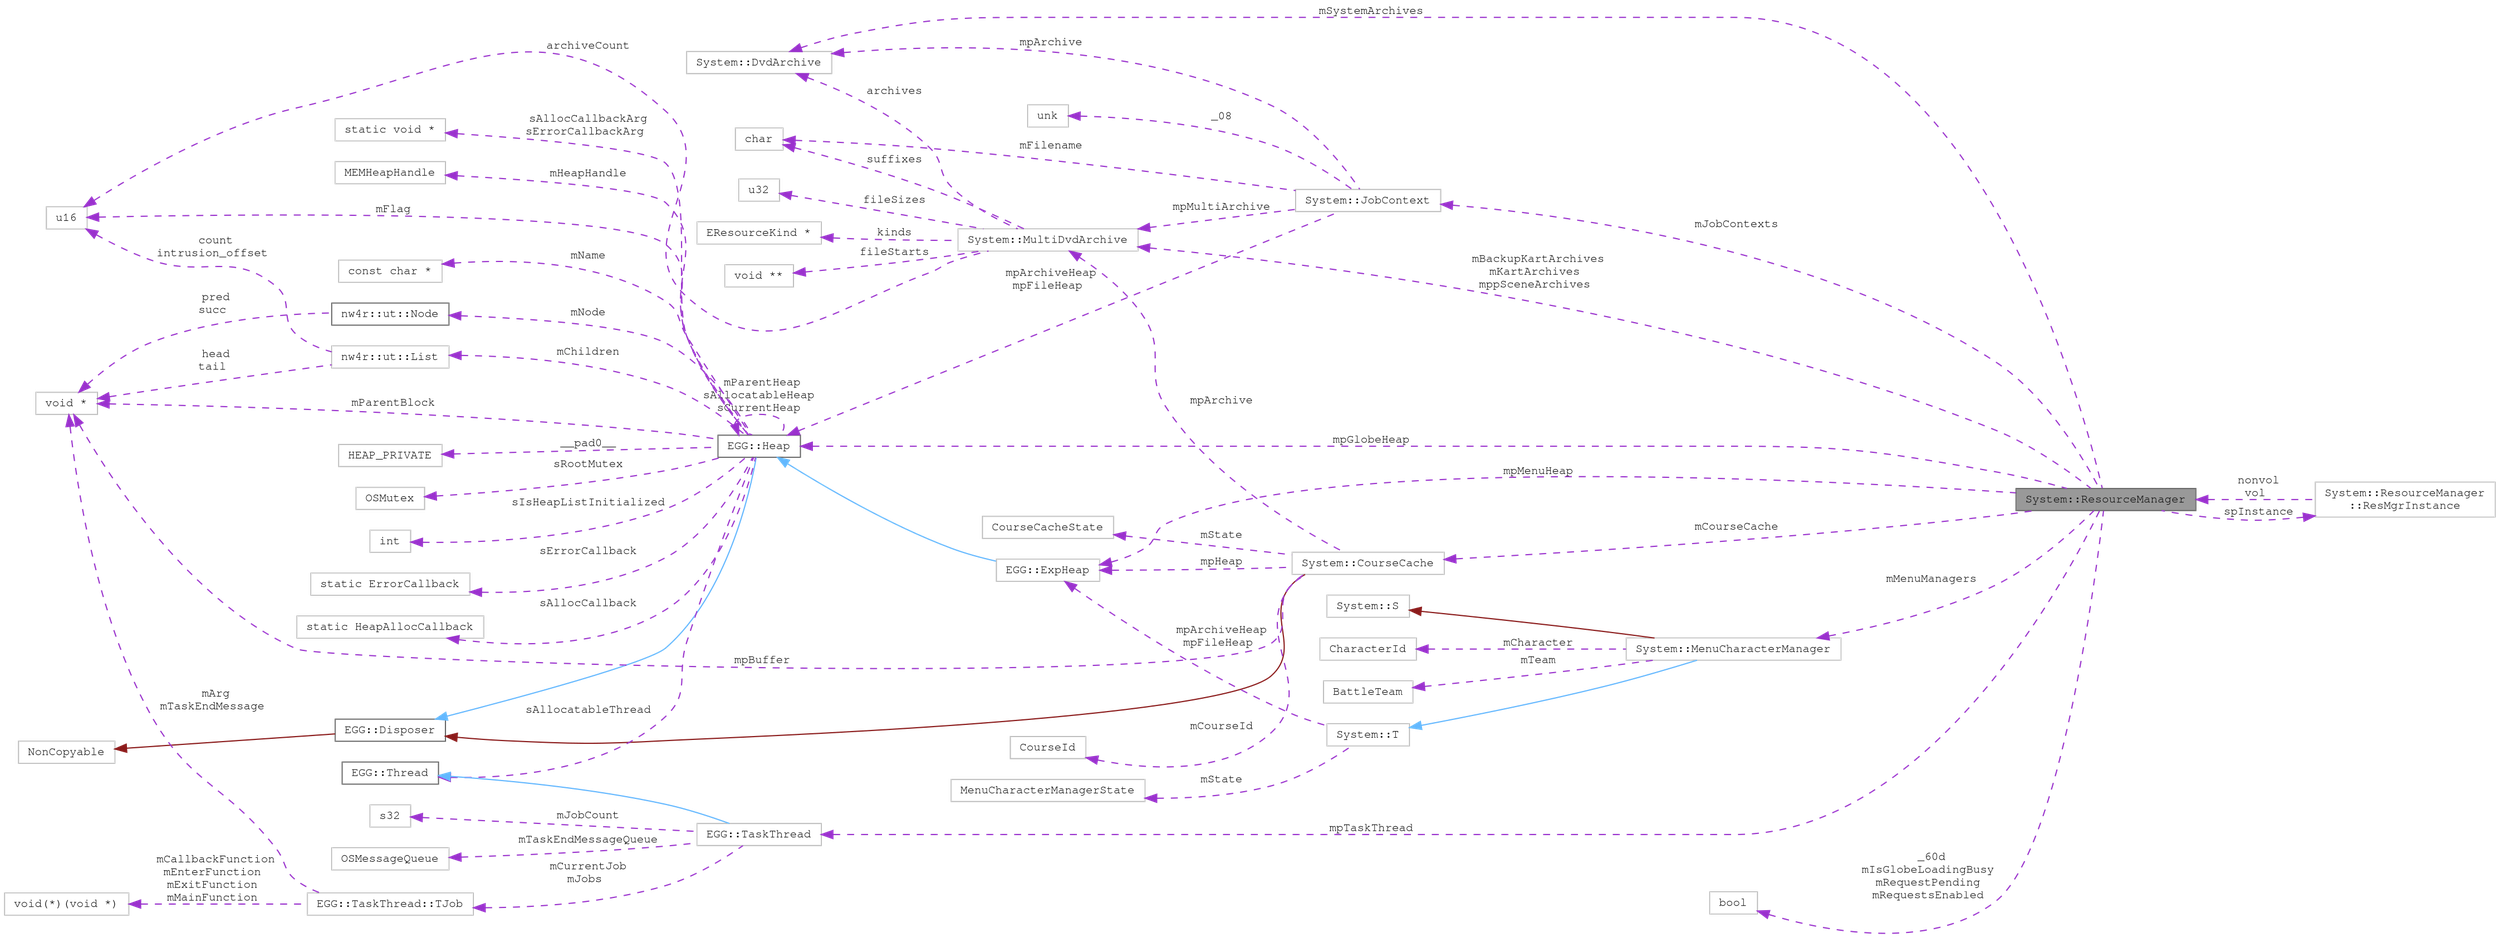 digraph "System::ResourceManager"
{
 // LATEX_PDF_SIZE
  bgcolor="transparent";
  edge [fontname=FreeMono,fontsize=10,labelfontname=FreeMono,labelfontsize=10];
  node [fontname=FreeMono,fontsize=10,shape=box,height=0.2,width=0.4];
  rankdir="LR";
  Node1 [label="System::ResourceManager",height=0.2,width=0.4,color="gray40", fillcolor="grey60", style="filled", fontcolor="black",tooltip=" "];
  Node2 -> Node1 [dir="back",color="darkorchid3",style="dashed",label=" spInstance" ];
  Node2 [label="System::ResourceManager\l::ResMgrInstance",height=0.2,width=0.4,color="grey75", fillcolor="white", style="filled",URL="$class_system_1_1_resource_manager.html#union_system_1_1_resource_manager_1_1_res_mgr_instance",tooltip=" "];
  Node1 -> Node2 [dir="back",color="darkorchid3",style="dashed",label=" nonvol\nvol" ];
  Node3 -> Node1 [dir="back",color="darkorchid3",style="dashed",label=" mBackupKartArchives\nmKartArchives\nmppSceneArchives" ];
  Node3 [label="System::MultiDvdArchive",height=0.2,width=0.4,color="grey75", fillcolor="white", style="filled",URL="$class_system_1_1_multi_dvd_archive.html",tooltip=" "];
  Node4 -> Node3 [dir="back",color="darkorchid3",style="dashed",label=" archives" ];
  Node4 [label="System::DvdArchive",height=0.2,width=0.4,color="grey75", fillcolor="white", style="filled",URL="$class_system_1_1_dvd_archive.html",tooltip=" "];
  Node5 -> Node3 [dir="back",color="darkorchid3",style="dashed",label=" archiveCount" ];
  Node5 [label="u16",height=0.2,width=0.4,color="grey75", fillcolor="white", style="filled",URL="$classu16.html",tooltip=" "];
  Node6 -> Node3 [dir="back",color="darkorchid3",style="dashed",label=" fileSizes" ];
  Node6 [label="u32",height=0.2,width=0.4,color="grey75", fillcolor="white", style="filled",tooltip=" "];
  Node7 -> Node3 [dir="back",color="darkorchid3",style="dashed",label=" suffixes" ];
  Node7 [label="char",height=0.2,width=0.4,color="grey75", fillcolor="white", style="filled",tooltip=" "];
  Node8 -> Node3 [dir="back",color="darkorchid3",style="dashed",label=" fileStarts" ];
  Node8 [label="void **",height=0.2,width=0.4,color="grey75", fillcolor="white", style="filled",tooltip=" "];
  Node9 -> Node3 [dir="back",color="darkorchid3",style="dashed",label=" kinds" ];
  Node9 [label="EResourceKind *",height=0.2,width=0.4,color="grey75", fillcolor="white", style="filled",tooltip=" "];
  Node4 -> Node1 [dir="back",color="darkorchid3",style="dashed",label=" mSystemArchives" ];
  Node10 -> Node1 [dir="back",color="darkorchid3",style="dashed",label=" mJobContexts" ];
  Node10 [label="System::JobContext",height=0.2,width=0.4,color="grey75", fillcolor="white", style="filled",URL="$struct_system_1_1_job_context.html",tooltip=" "];
  Node3 -> Node10 [dir="back",color="darkorchid3",style="dashed",label=" mpMultiArchive" ];
  Node4 -> Node10 [dir="back",color="darkorchid3",style="dashed",label=" mpArchive" ];
  Node11 -> Node10 [dir="back",color="darkorchid3",style="dashed",label=" _08" ];
  Node11 [label="unk",height=0.2,width=0.4,color="grey75", fillcolor="white", style="filled",tooltip=" "];
  Node7 -> Node10 [dir="back",color="darkorchid3",style="dashed",label=" mFilename" ];
  Node12 -> Node10 [dir="back",color="darkorchid3",style="dashed",label=" mpArchiveHeap\nmpFileHeap" ];
  Node12 [label="EGG::Heap",height=0.2,width=0.4,color="gray40", fillcolor="white", style="filled",URL="$class_e_g_g_1_1_heap.html",tooltip="Base Heap class."];
  Node13 -> Node12 [dir="back",color="steelblue1",style="solid"];
  Node13 [label="EGG::Disposer",height=0.2,width=0.4,color="gray40", fillcolor="white", style="filled",URL="$class_e_g_g_1_1_disposer.html",tooltip="Base class for garbage-collected objects."];
  Node14 -> Node13 [dir="back",color="firebrick4",style="solid"];
  Node14 [label="NonCopyable",height=0.2,width=0.4,color="grey75", fillcolor="white", style="filled",URL="$class_non_copyable.html",tooltip=" "];
  Node15 -> Node12 [dir="back",color="darkorchid3",style="dashed",label=" __pad0__" ];
  Node15 [label="HEAP_PRIVATE",height=0.2,width=0.4,color="grey75", fillcolor="white", style="filled",tooltip=" "];
  Node16 -> Node12 [dir="back",color="darkorchid3",style="dashed",label=" sRootMutex" ];
  Node16 [label="OSMutex",height=0.2,width=0.4,color="grey75", fillcolor="white", style="filled",tooltip=" "];
  Node12 -> Node12 [dir="back",color="darkorchid3",style="dashed",label=" mParentHeap\nsAllocatableHeap\nsCurrentHeap" ];
  Node17 -> Node12 [dir="back",color="darkorchid3",style="dashed",label=" sIsHeapListInitialized" ];
  Node17 [label="int",height=0.2,width=0.4,color="grey75", fillcolor="white", style="filled",tooltip=" "];
  Node18 -> Node12 [dir="back",color="darkorchid3",style="dashed",label=" sErrorCallback" ];
  Node18 [label="static ErrorCallback",height=0.2,width=0.4,color="grey75", fillcolor="white", style="filled",tooltip=" "];
  Node19 -> Node12 [dir="back",color="darkorchid3",style="dashed",label=" sAllocCallback" ];
  Node19 [label="static HeapAllocCallback",height=0.2,width=0.4,color="grey75", fillcolor="white", style="filled",tooltip=" "];
  Node20 -> Node12 [dir="back",color="darkorchid3",style="dashed",label=" sAllocCallbackArg\nsErrorCallbackArg" ];
  Node20 [label="static void *",height=0.2,width=0.4,color="grey75", fillcolor="white", style="filled",tooltip=" "];
  Node21 -> Node12 [dir="back",color="darkorchid3",style="dashed",label=" sAllocatableThread" ];
  Node21 [label="EGG::Thread",height=0.2,width=0.4,color="gray40", fillcolor="white", style="filled",URL="$class_e_g_g_1_1_thread.html",tooltip="Wrapper for OSThread."];
  Node22 -> Node12 [dir="back",color="darkorchid3",style="dashed",label=" mHeapHandle" ];
  Node22 [label="MEMHeapHandle",height=0.2,width=0.4,color="grey75", fillcolor="white", style="filled",tooltip=" "];
  Node23 -> Node12 [dir="back",color="darkorchid3",style="dashed",label=" mParentBlock" ];
  Node23 [label="void *",height=0.2,width=0.4,color="grey75", fillcolor="white", style="filled",tooltip=" "];
  Node5 -> Node12 [dir="back",color="darkorchid3",style="dashed",label=" mFlag" ];
  Node24 -> Node12 [dir="back",color="darkorchid3",style="dashed",label=" mNode" ];
  Node24 [label="nw4r::ut::Node",height=0.2,width=0.4,color="gray40", fillcolor="white", style="filled",URL="$structnw4r_1_1ut_1_1_node.html",tooltip="Bidirectional list node."];
  Node23 -> Node24 [dir="back",color="darkorchid3",style="dashed",label=" pred\nsucc" ];
  Node25 -> Node12 [dir="back",color="darkorchid3",style="dashed",label=" mChildren" ];
  Node25 [label="nw4r::ut::List",height=0.2,width=0.4,color="grey75", fillcolor="white", style="filled",URL="$structnw4r_1_1ut_1_1_list.html",tooltip=" "];
  Node23 -> Node25 [dir="back",color="darkorchid3",style="dashed",label=" head\ntail" ];
  Node5 -> Node25 [dir="back",color="darkorchid3",style="dashed",label=" count\nintrusion_offset" ];
  Node26 -> Node12 [dir="back",color="darkorchid3",style="dashed",label=" mName" ];
  Node26 [label="const char *",height=0.2,width=0.4,color="grey75", fillcolor="white", style="filled",tooltip=" "];
  Node27 -> Node1 [dir="back",color="darkorchid3",style="dashed",label=" mpTaskThread" ];
  Node27 [label="EGG::TaskThread",height=0.2,width=0.4,color="grey75", fillcolor="white", style="filled",URL="$class_e_g_g_1_1_task_thread.html",tooltip=" "];
  Node21 -> Node27 [dir="back",color="steelblue1",style="solid"];
  Node28 -> Node27 [dir="back",color="darkorchid3",style="dashed",label=" mCurrentJob\nmJobs" ];
  Node28 [label="EGG::TaskThread::TJob",height=0.2,width=0.4,color="grey75", fillcolor="white", style="filled",URL="$struct_e_g_g_1_1_task_thread_1_1_t_job.html",tooltip=" "];
  Node29 -> Node28 [dir="back",color="darkorchid3",style="dashed",label=" mCallbackFunction\nmEnterFunction\nmExitFunction\nmMainFunction" ];
  Node29 [label="void(*)(void *)",height=0.2,width=0.4,color="grey75", fillcolor="white", style="filled",tooltip=" "];
  Node23 -> Node28 [dir="back",color="darkorchid3",style="dashed",label=" mArg\nmTaskEndMessage" ];
  Node30 -> Node27 [dir="back",color="darkorchid3",style="dashed",label=" mJobCount" ];
  Node30 [label="s32",height=0.2,width=0.4,color="grey75", fillcolor="white", style="filled",tooltip=" "];
  Node31 -> Node27 [dir="back",color="darkorchid3",style="dashed",label=" mTaskEndMessageQueue" ];
  Node31 [label="OSMessageQueue",height=0.2,width=0.4,color="grey75", fillcolor="white", style="filled",tooltip=" "];
  Node32 -> Node1 [dir="back",color="darkorchid3",style="dashed",label=" mCourseCache" ];
  Node32 [label="System::CourseCache",height=0.2,width=0.4,color="grey75", fillcolor="white", style="filled",URL="$class_system_1_1_course_cache.html",tooltip=" "];
  Node13 -> Node32 [dir="back",color="firebrick4",style="solid"];
  Node23 -> Node32 [dir="back",color="darkorchid3",style="dashed",label=" mpBuffer" ];
  Node33 -> Node32 [dir="back",color="darkorchid3",style="dashed",label=" mpHeap" ];
  Node33 [label="EGG::ExpHeap",height=0.2,width=0.4,color="grey75", fillcolor="white", style="filled",URL="$class_e_g_g_1_1_exp_heap.html",tooltip=" "];
  Node12 -> Node33 [dir="back",color="steelblue1",style="solid"];
  Node34 -> Node32 [dir="back",color="darkorchid3",style="dashed",label=" mCourseId" ];
  Node34 [label="CourseId",height=0.2,width=0.4,color="grey75", fillcolor="white", style="filled",tooltip=" "];
  Node35 -> Node32 [dir="back",color="darkorchid3",style="dashed",label=" mState" ];
  Node35 [label="CourseCacheState",height=0.2,width=0.4,color="grey75", fillcolor="white", style="filled",tooltip=" "];
  Node3 -> Node32 [dir="back",color="darkorchid3",style="dashed",label=" mpArchive" ];
  Node36 -> Node1 [dir="back",color="darkorchid3",style="dashed",label=" mMenuManagers" ];
  Node36 [label="System::MenuCharacterManager",height=0.2,width=0.4,color="grey75", fillcolor="white", style="filled",URL="$class_system_1_1_menu_character_manager.html",tooltip=" "];
  Node37 -> Node36 [dir="back",color="firebrick4",style="solid"];
  Node37 [label="System::S",height=0.2,width=0.4,color="grey75", fillcolor="white", style="filled",URL="$struct_system_1_1_s.html",tooltip=" "];
  Node38 -> Node36 [dir="back",color="steelblue1",style="solid"];
  Node38 [label="System::T",height=0.2,width=0.4,color="grey75", fillcolor="white", style="filled",URL="$struct_system_1_1_t.html",tooltip=" "];
  Node33 -> Node38 [dir="back",color="darkorchid3",style="dashed",label=" mpArchiveHeap\nmpFileHeap" ];
  Node39 -> Node38 [dir="back",color="darkorchid3",style="dashed",label=" mState" ];
  Node39 [label="MenuCharacterManagerState",height=0.2,width=0.4,color="grey75", fillcolor="white", style="filled",tooltip=" "];
  Node40 -> Node36 [dir="back",color="darkorchid3",style="dashed",label=" mCharacter" ];
  Node40 [label="CharacterId",height=0.2,width=0.4,color="grey75", fillcolor="white", style="filled",tooltip=" "];
  Node41 -> Node36 [dir="back",color="darkorchid3",style="dashed",label=" mTeam" ];
  Node41 [label="BattleTeam",height=0.2,width=0.4,color="grey75", fillcolor="white", style="filled",tooltip=" "];
  Node42 -> Node1 [dir="back",color="darkorchid3",style="dashed",label=" _60d\nmIsGlobeLoadingBusy\nmRequestPending\nmRequestsEnabled" ];
  Node42 [label="bool",height=0.2,width=0.4,color="grey75", fillcolor="white", style="filled",tooltip=" "];
  Node33 -> Node1 [dir="back",color="darkorchid3",style="dashed",label=" mpMenuHeap" ];
  Node12 -> Node1 [dir="back",color="darkorchid3",style="dashed",label=" mpGlobeHeap" ];
}
